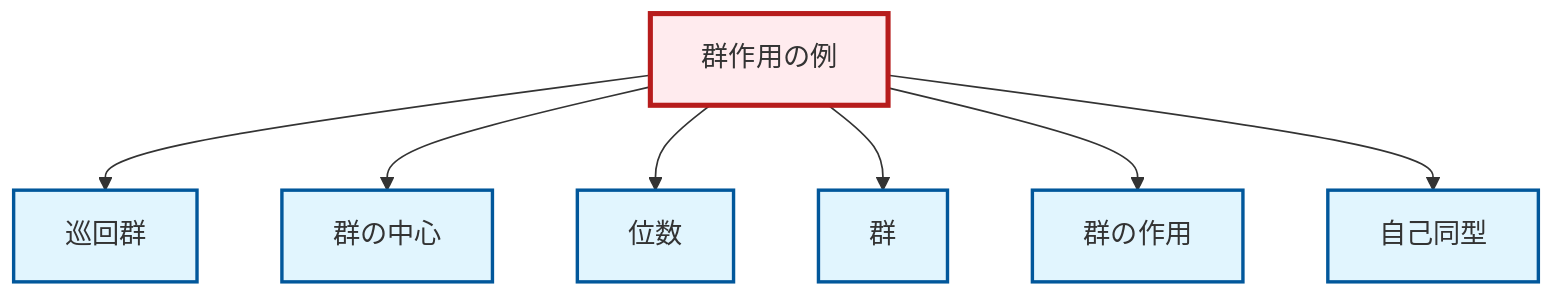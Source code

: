 graph TD
    classDef definition fill:#e1f5fe,stroke:#01579b,stroke-width:2px
    classDef theorem fill:#f3e5f5,stroke:#4a148c,stroke-width:2px
    classDef axiom fill:#fff3e0,stroke:#e65100,stroke-width:2px
    classDef example fill:#e8f5e9,stroke:#1b5e20,stroke-width:2px
    classDef current fill:#ffebee,stroke:#b71c1c,stroke-width:3px
    def-center-of-group["群の中心"]:::definition
    def-group["群"]:::definition
    def-cyclic-group["巡回群"]:::definition
    ex-group-action-examples["群作用の例"]:::example
    def-group-action["群の作用"]:::definition
    def-order["位数"]:::definition
    def-automorphism["自己同型"]:::definition
    ex-group-action-examples --> def-cyclic-group
    ex-group-action-examples --> def-center-of-group
    ex-group-action-examples --> def-order
    ex-group-action-examples --> def-group
    ex-group-action-examples --> def-group-action
    ex-group-action-examples --> def-automorphism
    class ex-group-action-examples current